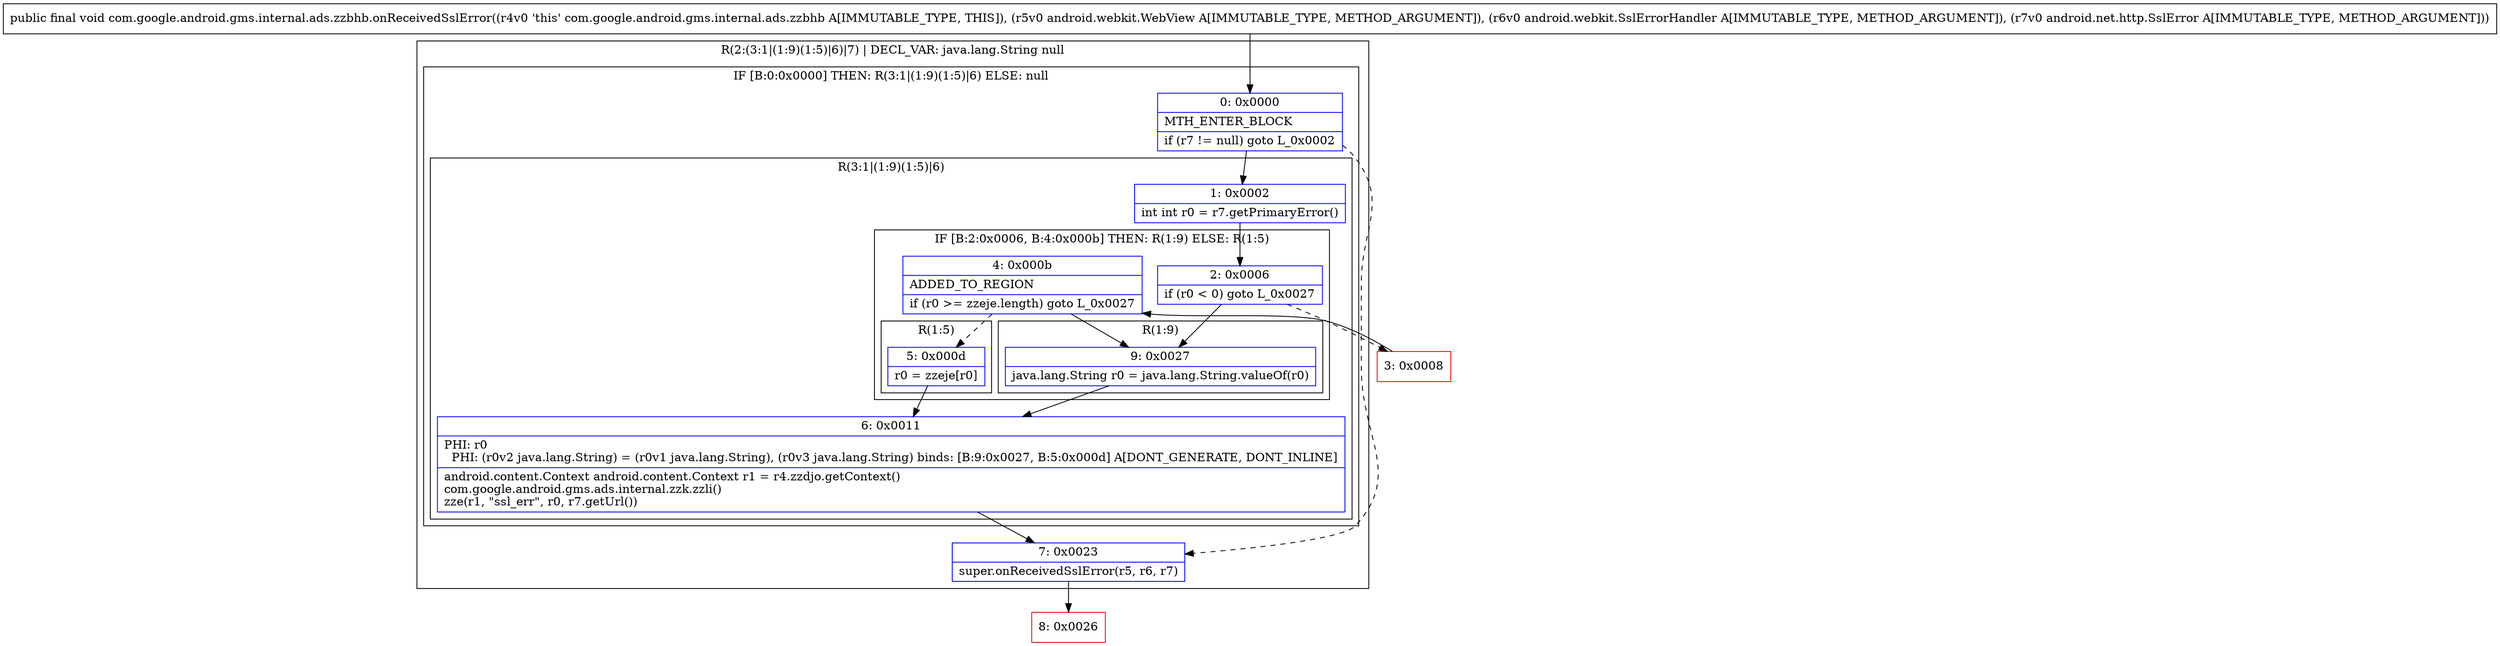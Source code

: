 digraph "CFG forcom.google.android.gms.internal.ads.zzbhb.onReceivedSslError(Landroid\/webkit\/WebView;Landroid\/webkit\/SslErrorHandler;Landroid\/net\/http\/SslError;)V" {
subgraph cluster_Region_524218210 {
label = "R(2:(3:1|(1:9)(1:5)|6)|7) | DECL_VAR: java.lang.String null\l";
node [shape=record,color=blue];
subgraph cluster_IfRegion_407105204 {
label = "IF [B:0:0x0000] THEN: R(3:1|(1:9)(1:5)|6) ELSE: null";
node [shape=record,color=blue];
Node_0 [shape=record,label="{0\:\ 0x0000|MTH_ENTER_BLOCK\l|if (r7 != null) goto L_0x0002\l}"];
subgraph cluster_Region_1345688800 {
label = "R(3:1|(1:9)(1:5)|6)";
node [shape=record,color=blue];
Node_1 [shape=record,label="{1\:\ 0x0002|int int r0 = r7.getPrimaryError()\l}"];
subgraph cluster_IfRegion_191439122 {
label = "IF [B:2:0x0006, B:4:0x000b] THEN: R(1:9) ELSE: R(1:5)";
node [shape=record,color=blue];
Node_2 [shape=record,label="{2\:\ 0x0006|if (r0 \< 0) goto L_0x0027\l}"];
Node_4 [shape=record,label="{4\:\ 0x000b|ADDED_TO_REGION\l|if (r0 \>= zzeje.length) goto L_0x0027\l}"];
subgraph cluster_Region_2142710646 {
label = "R(1:9)";
node [shape=record,color=blue];
Node_9 [shape=record,label="{9\:\ 0x0027|java.lang.String r0 = java.lang.String.valueOf(r0)\l}"];
}
subgraph cluster_Region_1311182590 {
label = "R(1:5)";
node [shape=record,color=blue];
Node_5 [shape=record,label="{5\:\ 0x000d|r0 = zzeje[r0]\l}"];
}
}
Node_6 [shape=record,label="{6\:\ 0x0011|PHI: r0 \l  PHI: (r0v2 java.lang.String) = (r0v1 java.lang.String), (r0v3 java.lang.String) binds: [B:9:0x0027, B:5:0x000d] A[DONT_GENERATE, DONT_INLINE]\l|android.content.Context android.content.Context r1 = r4.zzdjo.getContext()\lcom.google.android.gms.ads.internal.zzk.zzli()\lzze(r1, \"ssl_err\", r0, r7.getUrl())\l}"];
}
}
Node_7 [shape=record,label="{7\:\ 0x0023|super.onReceivedSslError(r5, r6, r7)\l}"];
}
Node_3 [shape=record,color=red,label="{3\:\ 0x0008}"];
Node_8 [shape=record,color=red,label="{8\:\ 0x0026}"];
MethodNode[shape=record,label="{public final void com.google.android.gms.internal.ads.zzbhb.onReceivedSslError((r4v0 'this' com.google.android.gms.internal.ads.zzbhb A[IMMUTABLE_TYPE, THIS]), (r5v0 android.webkit.WebView A[IMMUTABLE_TYPE, METHOD_ARGUMENT]), (r6v0 android.webkit.SslErrorHandler A[IMMUTABLE_TYPE, METHOD_ARGUMENT]), (r7v0 android.net.http.SslError A[IMMUTABLE_TYPE, METHOD_ARGUMENT])) }"];
MethodNode -> Node_0;
Node_0 -> Node_1;
Node_0 -> Node_7[style=dashed];
Node_1 -> Node_2;
Node_2 -> Node_3[style=dashed];
Node_2 -> Node_9;
Node_4 -> Node_5[style=dashed];
Node_4 -> Node_9;
Node_9 -> Node_6;
Node_5 -> Node_6;
Node_6 -> Node_7;
Node_7 -> Node_8;
Node_3 -> Node_4;
}


